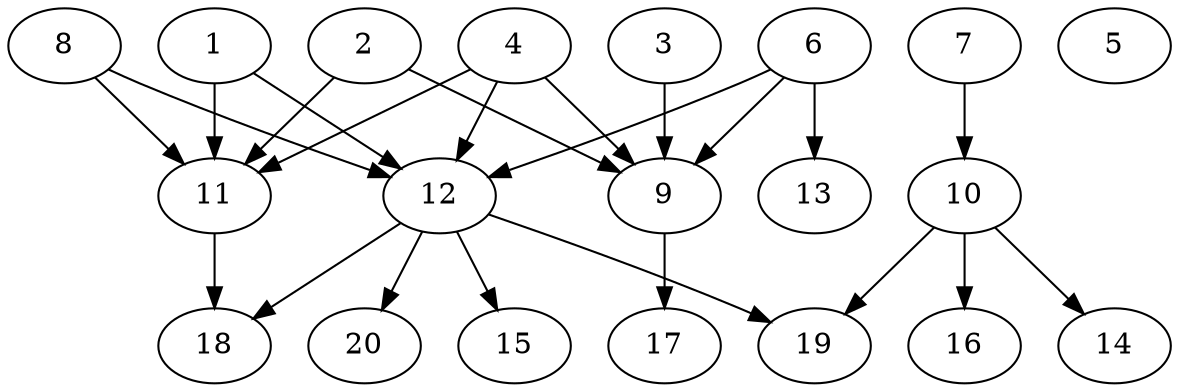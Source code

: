 // DAG automatically generated by daggen at Wed Jul 24 21:27:05 2019
// ./daggen --dot -n 20 --ccr 0.4 --fat 0.7 --regular 0.5 --density 0.5 --mindata 5242880 --maxdata 52428800 
digraph G {
  1 [size="50234880", alpha="0.05", expect_size="20093952"] 
  1 -> 11 [size ="20093952"]
  1 -> 12 [size ="20093952"]
  2 [size="13470720", alpha="0.08", expect_size="5388288"] 
  2 -> 9 [size ="5388288"]
  2 -> 11 [size ="5388288"]
  3 [size="85583360", alpha="0.16", expect_size="34233344"] 
  3 -> 9 [size ="34233344"]
  4 [size="127726080", alpha="0.03", expect_size="51090432"] 
  4 -> 9 [size ="51090432"]
  4 -> 11 [size ="51090432"]
  4 -> 12 [size ="51090432"]
  5 [size="44106240", alpha="0.06", expect_size="17642496"] 
  6 [size="69084160", alpha="0.17", expect_size="27633664"] 
  6 -> 9 [size ="27633664"]
  6 -> 12 [size ="27633664"]
  6 -> 13 [size ="27633664"]
  7 [size="75811840", alpha="0.17", expect_size="30324736"] 
  7 -> 10 [size ="30324736"]
  8 [size="93665280", alpha="0.01", expect_size="37466112"] 
  8 -> 11 [size ="37466112"]
  8 -> 12 [size ="37466112"]
  9 [size="28290560", alpha="0.14", expect_size="11316224"] 
  9 -> 17 [size ="11316224"]
  10 [size="58424320", alpha="0.19", expect_size="23369728"] 
  10 -> 14 [size ="23369728"]
  10 -> 16 [size ="23369728"]
  10 -> 19 [size ="23369728"]
  11 [size="38906880", alpha="0.12", expect_size="15562752"] 
  11 -> 18 [size ="15562752"]
  12 [size="68866560", alpha="0.05", expect_size="27546624"] 
  12 -> 15 [size ="27546624"]
  12 -> 18 [size ="27546624"]
  12 -> 19 [size ="27546624"]
  12 -> 20 [size ="27546624"]
  13 [size="118837760", alpha="0.17", expect_size="47535104"] 
  14 [size="98183680", alpha="0.00", expect_size="39273472"] 
  15 [size="114186240", alpha="0.11", expect_size="45674496"] 
  16 [size="34403840", alpha="0.14", expect_size="13761536"] 
  17 [size="18744320", alpha="0.09", expect_size="7497728"] 
  18 [size="116108800", alpha="0.11", expect_size="46443520"] 
  19 [size="121792000", alpha="0.05", expect_size="48716800"] 
  20 [size="87733760", alpha="0.10", expect_size="35093504"] 
}
